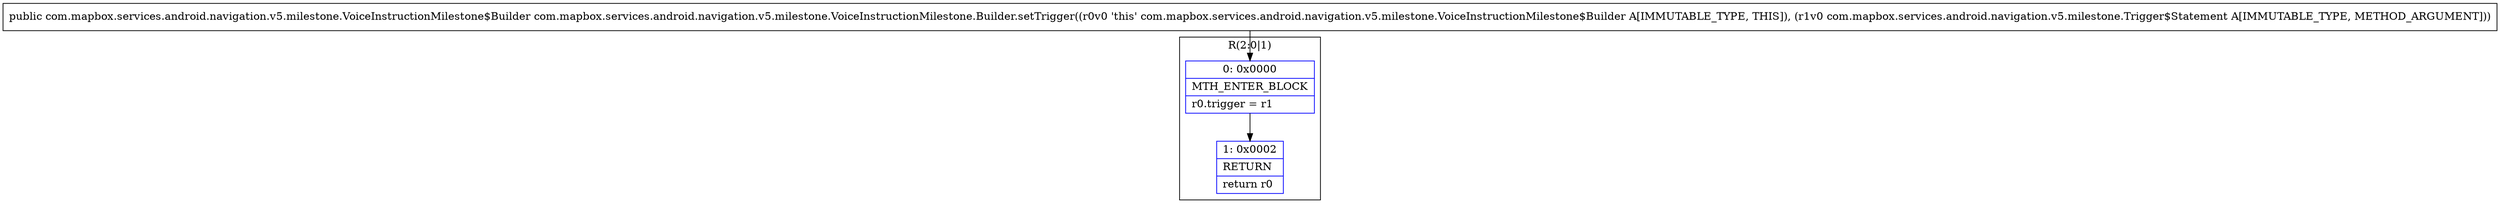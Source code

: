 digraph "CFG forcom.mapbox.services.android.navigation.v5.milestone.VoiceInstructionMilestone.Builder.setTrigger(Lcom\/mapbox\/services\/android\/navigation\/v5\/milestone\/Trigger$Statement;)Lcom\/mapbox\/services\/android\/navigation\/v5\/milestone\/VoiceInstructionMilestone$Builder;" {
subgraph cluster_Region_1627418988 {
label = "R(2:0|1)";
node [shape=record,color=blue];
Node_0 [shape=record,label="{0\:\ 0x0000|MTH_ENTER_BLOCK\l|r0.trigger = r1\l}"];
Node_1 [shape=record,label="{1\:\ 0x0002|RETURN\l|return r0\l}"];
}
MethodNode[shape=record,label="{public com.mapbox.services.android.navigation.v5.milestone.VoiceInstructionMilestone$Builder com.mapbox.services.android.navigation.v5.milestone.VoiceInstructionMilestone.Builder.setTrigger((r0v0 'this' com.mapbox.services.android.navigation.v5.milestone.VoiceInstructionMilestone$Builder A[IMMUTABLE_TYPE, THIS]), (r1v0 com.mapbox.services.android.navigation.v5.milestone.Trigger$Statement A[IMMUTABLE_TYPE, METHOD_ARGUMENT])) }"];
MethodNode -> Node_0;
Node_0 -> Node_1;
}

